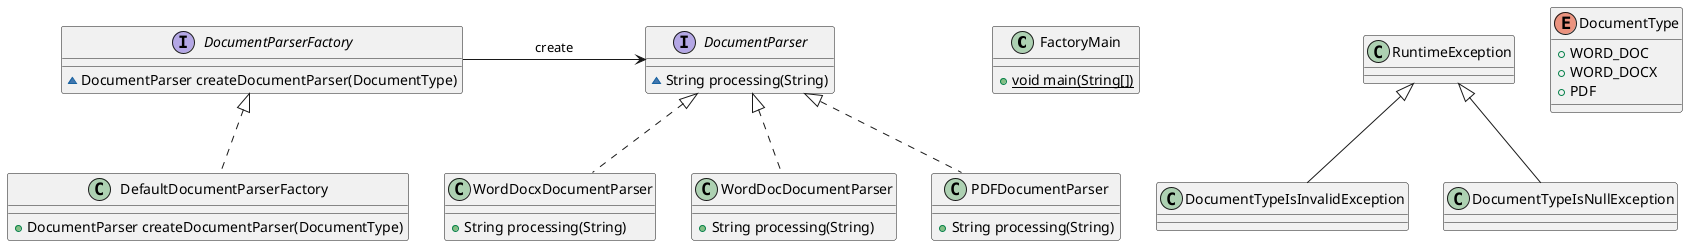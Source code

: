 @startuml
class FactoryMain {
+ {static} void main(String[])
}
class WordDocxDocumentParser {
+ String processing(String)
}
class DefaultDocumentParserFactory {
+ DocumentParser createDocumentParser(DocumentType)
}
class WordDocDocumentParser {
+ String processing(String)
}
class DocumentTypeIsInvalidException {
}
class DocumentTypeIsNullException {
}
class PDFDocumentParser {
+ String processing(String)
}
interface DocumentParserFactory {
~ DocumentParser createDocumentParser(DocumentType)
}
enum DocumentType {
+  WORD_DOC
+  WORD_DOCX
+  PDF
}
interface DocumentParser {
~ String processing(String)
}


DocumentParser <|.. WordDocxDocumentParser
DocumentParserFactory <|.. DefaultDocumentParserFactory
DocumentParser <|.. WordDocDocumentParser
RuntimeException <|-- DocumentTypeIsInvalidException
RuntimeException <|-- DocumentTypeIsNullException
DocumentParser <|.. PDFDocumentParser

DocumentParserFactory -> DocumentParser: create
@enduml